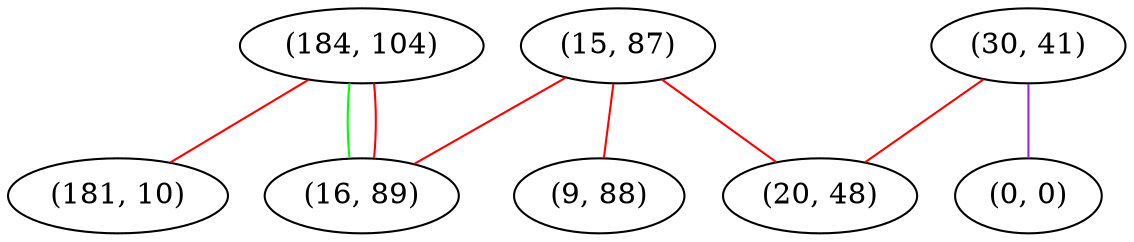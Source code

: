 graph "" {
"(184, 104)";
"(15, 87)";
"(30, 41)";
"(0, 0)";
"(181, 10)";
"(16, 89)";
"(9, 88)";
"(20, 48)";
"(184, 104)" -- "(16, 89)"  [color=green, key=0, weight=2];
"(184, 104)" -- "(16, 89)"  [color=red, key=1, weight=1];
"(184, 104)" -- "(181, 10)"  [color=red, key=0, weight=1];
"(15, 87)" -- "(16, 89)"  [color=red, key=0, weight=1];
"(15, 87)" -- "(9, 88)"  [color=red, key=0, weight=1];
"(15, 87)" -- "(20, 48)"  [color=red, key=0, weight=1];
"(30, 41)" -- "(0, 0)"  [color=purple, key=0, weight=4];
"(30, 41)" -- "(20, 48)"  [color=red, key=0, weight=1];
}
